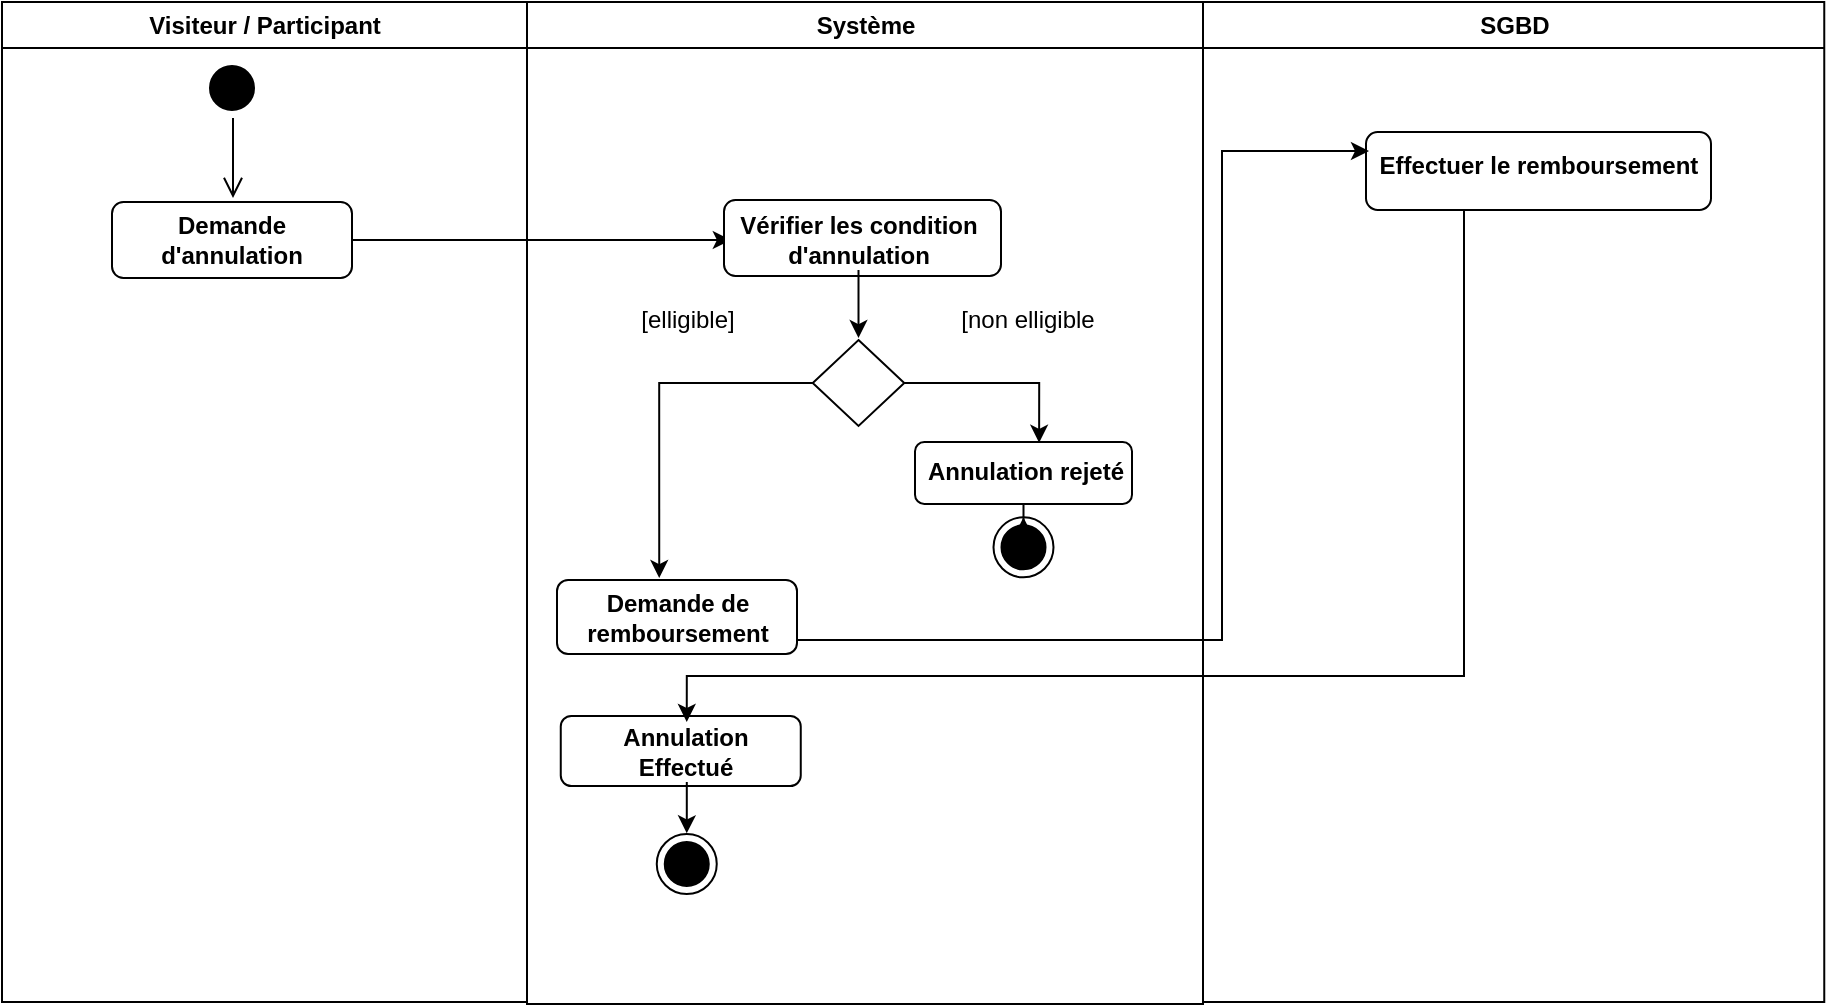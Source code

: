 <mxfile version="26.2.14">
  <diagram name="Page-1" id="e7e014a7-5840-1c2e-5031-d8a46d1fe8dd">
    <mxGraphModel dx="1039" dy="623" grid="0" gridSize="10" guides="1" tooltips="1" connect="1" arrows="1" fold="1" page="1" pageScale="1" pageWidth="1169" pageHeight="826" background="none" math="0" shadow="0">
      <root>
        <mxCell id="0" />
        <mxCell id="1" parent="0" />
        <mxCell id="LyZk9FM3aCZYYO_AvAmw-41" value="Visiteur / Participant" style="swimlane;whiteSpace=wrap;movable=1;resizable=1;rotatable=1;deletable=1;editable=1;locked=0;connectable=1;" vertex="1" parent="1">
          <mxGeometry x="135" y="58" width="262.5" height="500" as="geometry" />
        </mxCell>
        <mxCell id="LyZk9FM3aCZYYO_AvAmw-42" value="" style="ellipse;shape=startState;fillColor=#000000;strokeColor=#000000;" vertex="1" parent="LyZk9FM3aCZYYO_AvAmw-41">
          <mxGeometry x="100" y="28" width="30" height="30" as="geometry" />
        </mxCell>
        <mxCell id="LyZk9FM3aCZYYO_AvAmw-43" value="" style="edgeStyle=elbowEdgeStyle;elbow=horizontal;verticalAlign=bottom;endArrow=open;endSize=8;strokeColor=#000000;endFill=1;rounded=0" edge="1" parent="LyZk9FM3aCZYYO_AvAmw-41" source="LyZk9FM3aCZYYO_AvAmw-42">
          <mxGeometry x="100" y="40" as="geometry">
            <mxPoint x="115.5" y="98" as="targetPoint" />
          </mxGeometry>
        </mxCell>
        <mxCell id="LyZk9FM3aCZYYO_AvAmw-44" style="edgeStyle=orthogonalEdgeStyle;rounded=0;orthogonalLoop=1;jettySize=auto;html=1;" edge="1" parent="LyZk9FM3aCZYYO_AvAmw-41" source="LyZk9FM3aCZYYO_AvAmw-45">
          <mxGeometry relative="1" as="geometry">
            <mxPoint x="364.417" y="119" as="targetPoint" />
          </mxGeometry>
        </mxCell>
        <mxCell id="LyZk9FM3aCZYYO_AvAmw-45" value="" style="rounded=1;whiteSpace=wrap;html=1;" vertex="1" parent="LyZk9FM3aCZYYO_AvAmw-41">
          <mxGeometry x="55" y="100" width="120" height="38" as="geometry" />
        </mxCell>
        <mxCell id="LyZk9FM3aCZYYO_AvAmw-46" value="&lt;b&gt;Demande d&#39;annulation&lt;/b&gt;" style="text;html=1;align=center;verticalAlign=middle;whiteSpace=wrap;rounded=0;" vertex="1" parent="LyZk9FM3aCZYYO_AvAmw-41">
          <mxGeometry x="85" y="104" width="60" height="30" as="geometry" />
        </mxCell>
        <mxCell id="LyZk9FM3aCZYYO_AvAmw-53" value="Système" style="swimlane;whiteSpace=wrap;movable=1;resizable=1;rotatable=1;deletable=1;editable=1;locked=0;connectable=1;" vertex="1" parent="1">
          <mxGeometry x="397.5" y="58" width="338" height="501" as="geometry" />
        </mxCell>
        <mxCell id="LyZk9FM3aCZYYO_AvAmw-56" value="" style="rounded=1;whiteSpace=wrap;html=1;" vertex="1" parent="LyZk9FM3aCZYYO_AvAmw-53">
          <mxGeometry x="98.5" y="99" width="138.5" height="38" as="geometry" />
        </mxCell>
        <mxCell id="LyZk9FM3aCZYYO_AvAmw-57" style="edgeStyle=orthogonalEdgeStyle;rounded=0;orthogonalLoop=1;jettySize=auto;html=1;" edge="1" parent="LyZk9FM3aCZYYO_AvAmw-53" source="LyZk9FM3aCZYYO_AvAmw-58">
          <mxGeometry relative="1" as="geometry">
            <mxPoint x="165.75" y="168.005" as="targetPoint" />
          </mxGeometry>
        </mxCell>
        <mxCell id="LyZk9FM3aCZYYO_AvAmw-58" value="&lt;b&gt;Vérifier les condition d&#39;annulation&lt;/b&gt;" style="text;html=1;align=center;verticalAlign=middle;whiteSpace=wrap;rounded=0;" vertex="1" parent="LyZk9FM3aCZYYO_AvAmw-53">
          <mxGeometry x="103.5" y="104" width="124.5" height="30" as="geometry" />
        </mxCell>
        <mxCell id="LyZk9FM3aCZYYO_AvAmw-59" style="edgeStyle=orthogonalEdgeStyle;rounded=0;orthogonalLoop=1;jettySize=auto;html=1;entryX=0.426;entryY=-0.027;entryDx=0;entryDy=0;entryPerimeter=0;" edge="1" parent="LyZk9FM3aCZYYO_AvAmw-53" source="LyZk9FM3aCZYYO_AvAmw-60" target="LyZk9FM3aCZYYO_AvAmw-67">
          <mxGeometry relative="1" as="geometry">
            <mxPoint x="71.083" y="219.672" as="targetPoint" />
          </mxGeometry>
        </mxCell>
        <mxCell id="LyZk9FM3aCZYYO_AvAmw-60" value="" style="rhombus;whiteSpace=wrap;html=1;" vertex="1" parent="LyZk9FM3aCZYYO_AvAmw-53">
          <mxGeometry x="142.88" y="169" width="45.75" height="43" as="geometry" />
        </mxCell>
        <mxCell id="LyZk9FM3aCZYYO_AvAmw-61" value="" style="rounded=1;whiteSpace=wrap;html=1;" vertex="1" parent="LyZk9FM3aCZYYO_AvAmw-53">
          <mxGeometry x="194" y="220" width="108.5" height="31" as="geometry" />
        </mxCell>
        <mxCell id="LyZk9FM3aCZYYO_AvAmw-62" style="edgeStyle=orthogonalEdgeStyle;rounded=0;orthogonalLoop=1;jettySize=auto;html=1;entryX=0.572;entryY=0.013;entryDx=0;entryDy=0;entryPerimeter=0;" edge="1" parent="LyZk9FM3aCZYYO_AvAmw-53" source="LyZk9FM3aCZYYO_AvAmw-60" target="LyZk9FM3aCZYYO_AvAmw-61">
          <mxGeometry relative="1" as="geometry" />
        </mxCell>
        <mxCell id="LyZk9FM3aCZYYO_AvAmw-64" value="&lt;b&gt;Annulation rejeté&lt;/b&gt;" style="text;html=1;align=center;verticalAlign=middle;whiteSpace=wrap;rounded=0;" vertex="1" parent="LyZk9FM3aCZYYO_AvAmw-53">
          <mxGeometry x="194" y="219.5" width="110" height="30" as="geometry" />
        </mxCell>
        <mxCell id="LyZk9FM3aCZYYO_AvAmw-65" value="[elligible]" style="text;html=1;align=center;verticalAlign=middle;whiteSpace=wrap;rounded=0;" vertex="1" parent="LyZk9FM3aCZYYO_AvAmw-53">
          <mxGeometry x="18" y="144" width="124" height="30" as="geometry" />
        </mxCell>
        <mxCell id="LyZk9FM3aCZYYO_AvAmw-66" value="[non elligible" style="text;html=1;align=center;verticalAlign=middle;whiteSpace=wrap;rounded=0;" vertex="1" parent="LyZk9FM3aCZYYO_AvAmw-53">
          <mxGeometry x="188.63" y="144" width="124" height="30" as="geometry" />
        </mxCell>
        <mxCell id="LyZk9FM3aCZYYO_AvAmw-67" value="" style="rounded=1;whiteSpace=wrap;html=1;" vertex="1" parent="LyZk9FM3aCZYYO_AvAmw-53">
          <mxGeometry x="15" y="289" width="120" height="37" as="geometry" />
        </mxCell>
        <mxCell id="LyZk9FM3aCZYYO_AvAmw-68" value="&lt;b&gt;Demande de remboursement&lt;/b&gt;" style="text;html=1;align=center;verticalAlign=middle;whiteSpace=wrap;rounded=0;" vertex="1" parent="LyZk9FM3aCZYYO_AvAmw-53">
          <mxGeometry x="20" y="293" width="110" height="30" as="geometry" />
        </mxCell>
        <mxCell id="LyZk9FM3aCZYYO_AvAmw-123" value="" style="rounded=1;whiteSpace=wrap;html=1;" vertex="1" parent="LyZk9FM3aCZYYO_AvAmw-53">
          <mxGeometry x="16.88" y="357" width="120" height="35" as="geometry" />
        </mxCell>
        <mxCell id="LyZk9FM3aCZYYO_AvAmw-125" style="edgeStyle=orthogonalEdgeStyle;rounded=0;orthogonalLoop=1;jettySize=auto;html=1;" edge="1" parent="LyZk9FM3aCZYYO_AvAmw-53" source="LyZk9FM3aCZYYO_AvAmw-124">
          <mxGeometry relative="1" as="geometry">
            <mxPoint x="79.88" y="415.672" as="targetPoint" />
          </mxGeometry>
        </mxCell>
        <mxCell id="LyZk9FM3aCZYYO_AvAmw-124" value="&lt;b&gt;Annulation Effectué&lt;/b&gt;" style="text;html=1;align=center;verticalAlign=middle;whiteSpace=wrap;rounded=0;" vertex="1" parent="LyZk9FM3aCZYYO_AvAmw-53">
          <mxGeometry x="24.88" y="360" width="110" height="30" as="geometry" />
        </mxCell>
        <mxCell id="LyZk9FM3aCZYYO_AvAmw-126" value="" style="ellipse;html=1;shape=endState;fillColor=#000000;strokeColor=#000000;" vertex="1" parent="LyZk9FM3aCZYYO_AvAmw-53">
          <mxGeometry x="64.88" y="416.002" width="30" height="30" as="geometry" />
        </mxCell>
        <mxCell id="LyZk9FM3aCZYYO_AvAmw-89" value="SGBD" style="swimlane;whiteSpace=wrap;movable=1;resizable=1;rotatable=1;deletable=1;editable=1;locked=0;connectable=1;" vertex="1" parent="1">
          <mxGeometry x="735.5" y="58" width="310.63" height="500" as="geometry" />
        </mxCell>
        <mxCell id="LyZk9FM3aCZYYO_AvAmw-91" value="" style="rounded=1;whiteSpace=wrap;html=1;" vertex="1" parent="LyZk9FM3aCZYYO_AvAmw-89">
          <mxGeometry x="81.5" y="65" width="172.5" height="39" as="geometry" />
        </mxCell>
        <mxCell id="LyZk9FM3aCZYYO_AvAmw-92" value="&lt;b&gt;Effectuer le remboursement&lt;/b&gt;" style="text;html=1;align=center;verticalAlign=middle;whiteSpace=wrap;rounded=0;" vertex="1" parent="LyZk9FM3aCZYYO_AvAmw-89">
          <mxGeometry x="83" y="67" width="168.5" height="30" as="geometry" />
        </mxCell>
        <mxCell id="LyZk9FM3aCZYYO_AvAmw-103" style="edgeStyle=orthogonalEdgeStyle;rounded=0;orthogonalLoop=1;jettySize=auto;html=1;entryX=0;entryY=0.25;entryDx=0;entryDy=0;" edge="1" parent="1" source="LyZk9FM3aCZYYO_AvAmw-67" target="LyZk9FM3aCZYYO_AvAmw-92">
          <mxGeometry relative="1" as="geometry">
            <Array as="points">
              <mxPoint x="745" y="377" />
              <mxPoint x="745" y="133" />
            </Array>
          </mxGeometry>
        </mxCell>
        <mxCell id="LyZk9FM3aCZYYO_AvAmw-113" value="" style="ellipse;html=1;shape=endState;fillColor=#000000;strokeColor=#000000;" vertex="1" parent="1">
          <mxGeometry x="630.75" y="315.672" width="30" height="30" as="geometry" />
        </mxCell>
        <mxCell id="LyZk9FM3aCZYYO_AvAmw-112" style="edgeStyle=orthogonalEdgeStyle;rounded=0;orthogonalLoop=1;jettySize=auto;html=1;" edge="1" parent="1" source="LyZk9FM3aCZYYO_AvAmw-61" target="LyZk9FM3aCZYYO_AvAmw-113">
          <mxGeometry relative="1" as="geometry">
            <mxPoint x="645.75" y="330.672" as="targetPoint" />
          </mxGeometry>
        </mxCell>
        <mxCell id="LyZk9FM3aCZYYO_AvAmw-127" style="edgeStyle=orthogonalEdgeStyle;rounded=0;orthogonalLoop=1;jettySize=auto;html=1;entryX=0.5;entryY=0;entryDx=0;entryDy=0;" edge="1" parent="1" source="LyZk9FM3aCZYYO_AvAmw-91" target="LyZk9FM3aCZYYO_AvAmw-124">
          <mxGeometry relative="1" as="geometry">
            <Array as="points">
              <mxPoint x="866" y="395" />
              <mxPoint x="477" y="395" />
            </Array>
          </mxGeometry>
        </mxCell>
      </root>
    </mxGraphModel>
  </diagram>
</mxfile>
